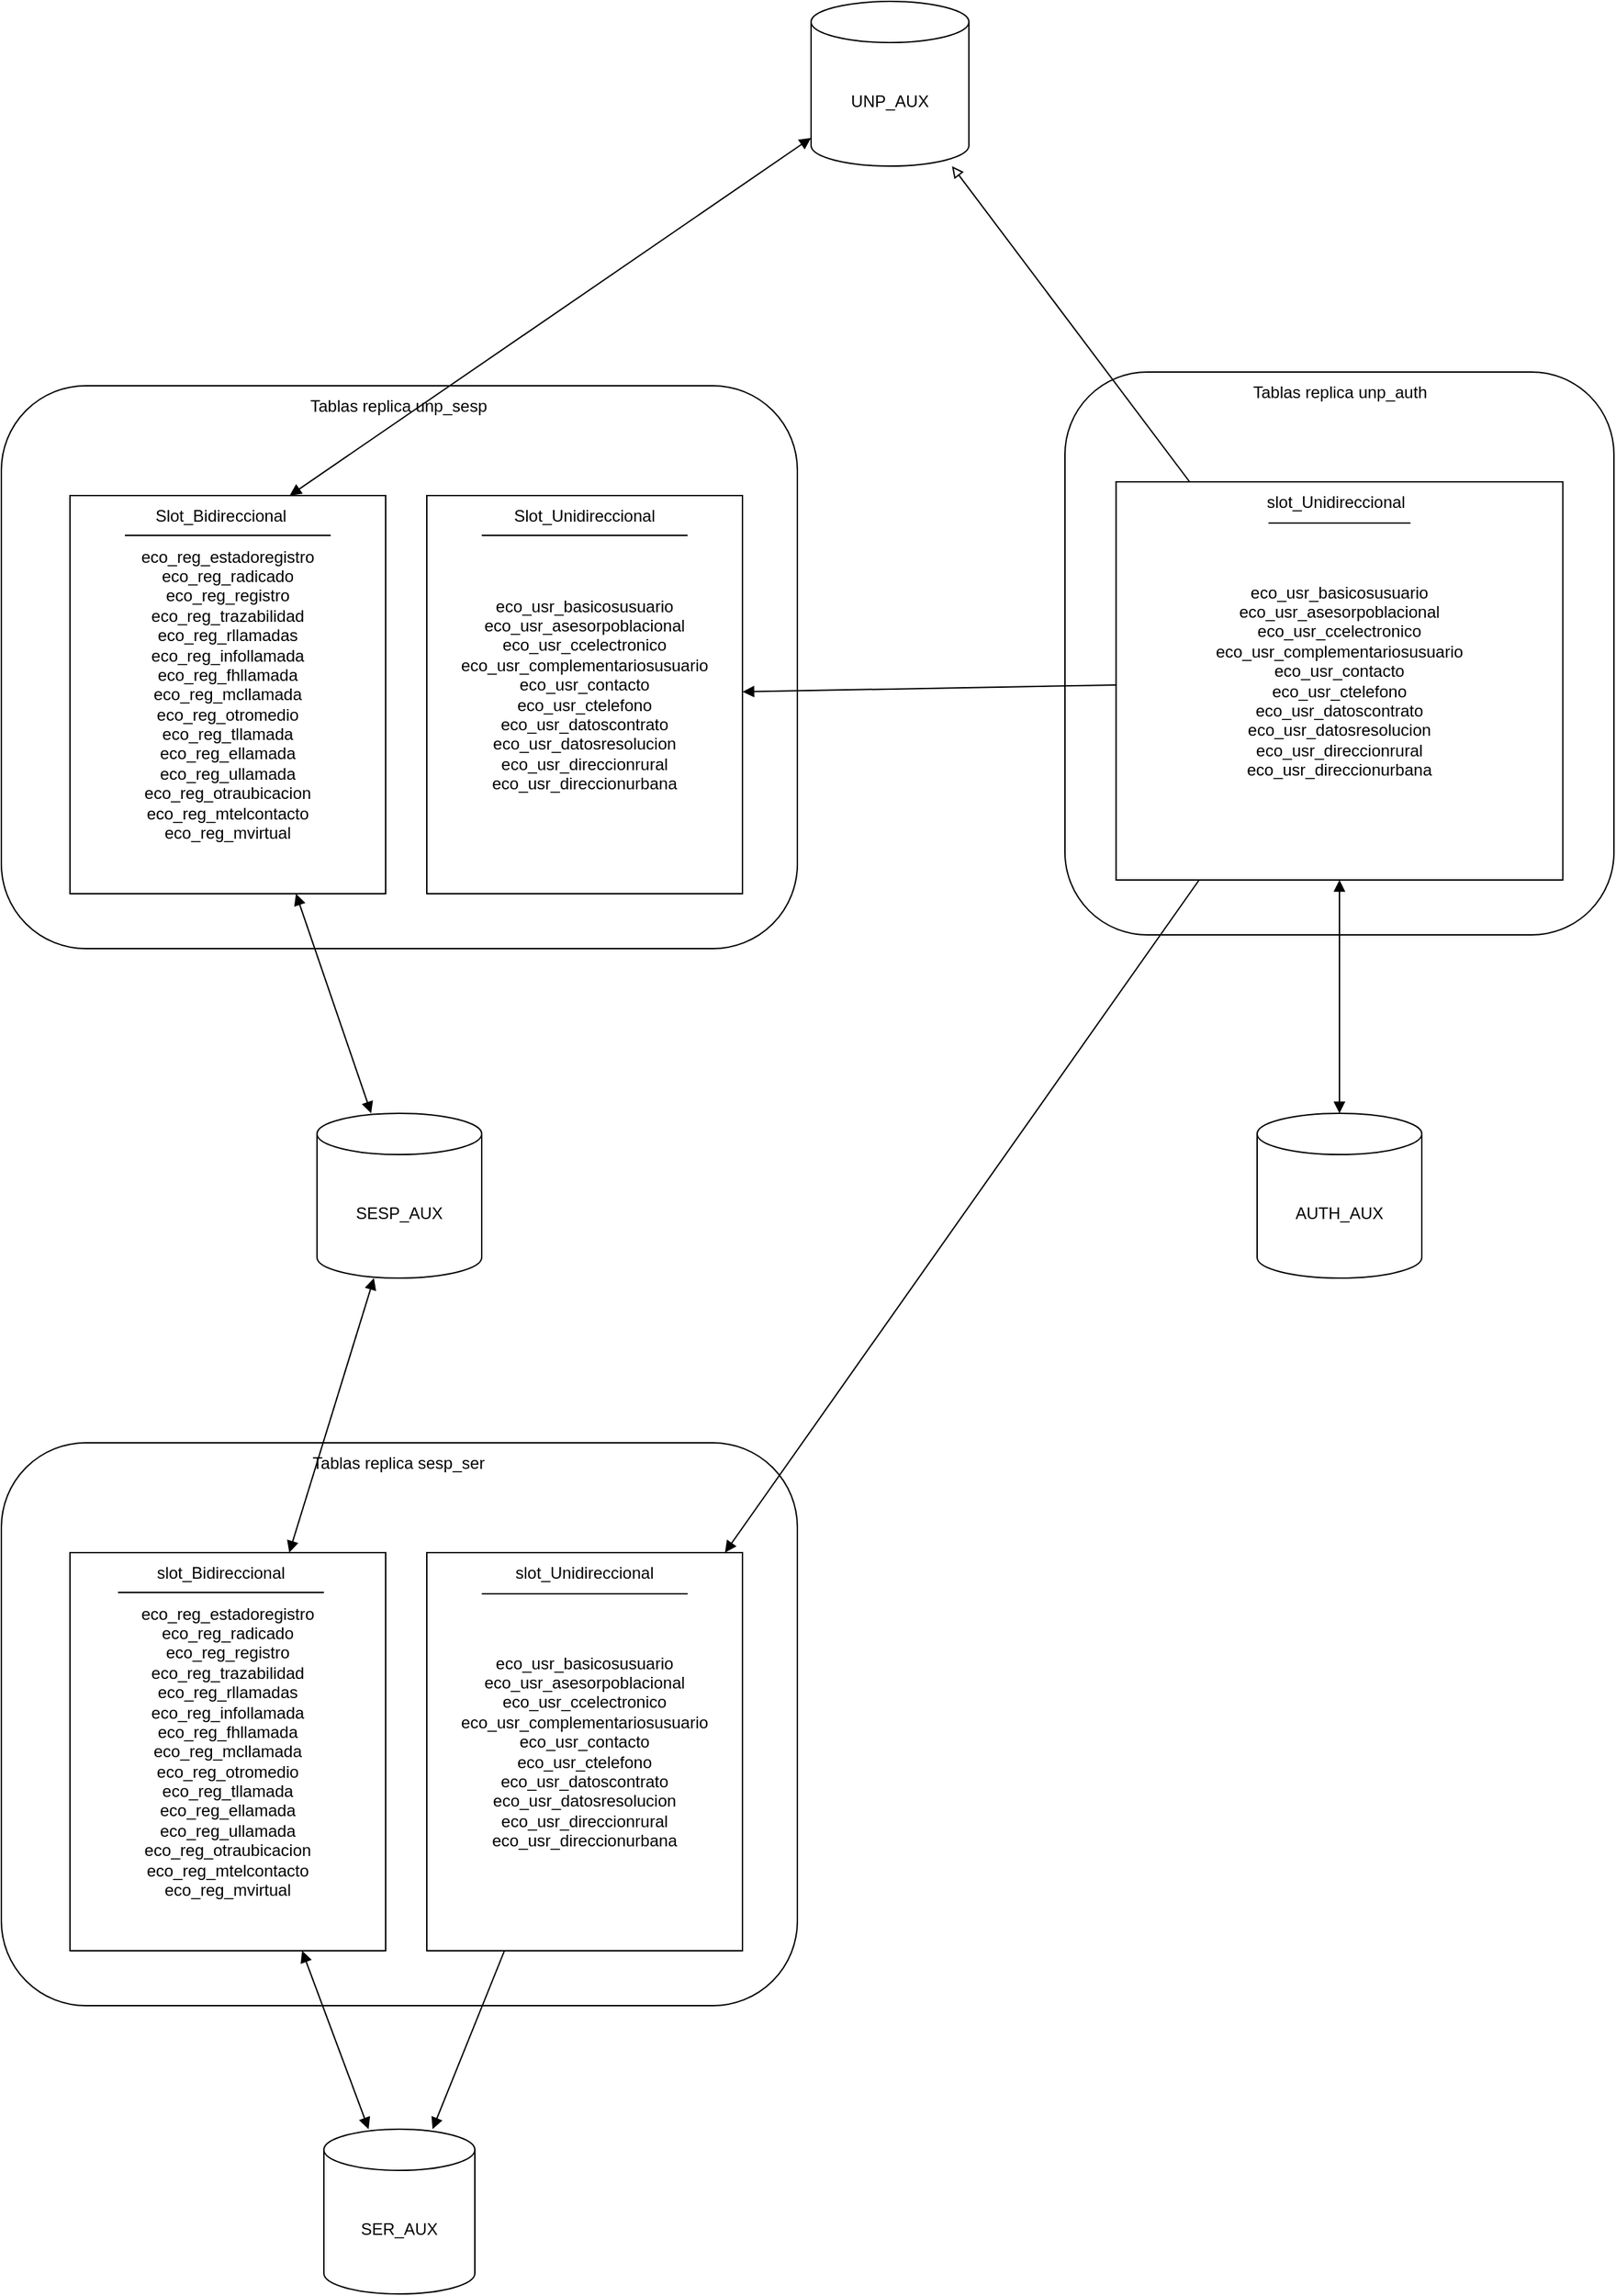<mxfile version="27.0.6">
  <diagram name="Página-1" id="cD-U_-u4l6rcsm08kq4a">
    <mxGraphModel dx="1458" dy="829" grid="1" gridSize="10" guides="1" tooltips="1" connect="1" arrows="1" fold="1" page="1" pageScale="1" pageWidth="5000" pageHeight="2500" math="0" shadow="0">
      <root>
        <mxCell id="0" />
        <mxCell id="1" parent="0" />
        <mxCell id="-sTfq_-YhvA8usg72Ecp-22" value="" style="group" parent="1" vertex="1" connectable="0">
          <mxGeometry x="1045" y="480" width="400" height="510" as="geometry" />
        </mxCell>
        <mxCell id="-sTfq_-YhvA8usg72Ecp-23" value="" style="rounded=1;whiteSpace=wrap;html=1;" parent="-sTfq_-YhvA8usg72Ecp-22" vertex="1">
          <mxGeometry width="400" height="410" as="geometry" />
        </mxCell>
        <mxCell id="-sTfq_-YhvA8usg72Ecp-24" value="Tablas replica unp_auth" style="text;html=1;align=center;verticalAlign=middle;whiteSpace=wrap;rounded=0;" parent="-sTfq_-YhvA8usg72Ecp-22" vertex="1">
          <mxGeometry x="130.68" width="138.65" height="30" as="geometry" />
        </mxCell>
        <mxCell id="-sTfq_-YhvA8usg72Ecp-25" value="eco_usr_basicosusuario&lt;div&gt;eco_usr_asesorpoblacional&lt;/div&gt;&lt;div&gt;eco_usr_ccelectronico&lt;/div&gt;&lt;div&gt;eco_usr_complementariosusuario&lt;/div&gt;&lt;div&gt;eco_usr_contacto&lt;/div&gt;&lt;div&gt;eco_usr_ctelefono&lt;/div&gt;&lt;div&gt;eco_usr_datoscontrato&lt;/div&gt;&lt;div&gt;eco_usr_datosresolucion&lt;/div&gt;&lt;div&gt;eco_usr_direccionrural&lt;/div&gt;&lt;div&gt;eco_usr_direccionurbana&lt;/div&gt;" style="rounded=0;whiteSpace=wrap;html=1;" parent="-sTfq_-YhvA8usg72Ecp-22" vertex="1">
          <mxGeometry x="37.24" y="80" width="325.52" height="290" as="geometry" />
        </mxCell>
        <mxCell id="-sTfq_-YhvA8usg72Ecp-27" value="slot_Unidireccional" style="text;html=1;align=center;verticalAlign=middle;whiteSpace=wrap;rounded=0;" parent="-sTfq_-YhvA8usg72Ecp-22" vertex="1">
          <mxGeometry x="176.555" y="80" width="41.379" height="30" as="geometry" />
        </mxCell>
        <mxCell id="-sTfq_-YhvA8usg72Ecp-38" value="" style="endArrow=none;html=1;rounded=0;" parent="-sTfq_-YhvA8usg72Ecp-22" edge="1">
          <mxGeometry width="50" height="50" relative="1" as="geometry">
            <mxPoint x="148.279" y="110" as="sourcePoint" />
            <mxPoint x="251.727" y="110" as="targetPoint" />
          </mxGeometry>
        </mxCell>
        <mxCell id="-sTfq_-YhvA8usg72Ecp-29" value="" style="group" parent="1" vertex="1" connectable="0">
          <mxGeometry x="270" y="1260" width="580" height="510" as="geometry" />
        </mxCell>
        <mxCell id="-sTfq_-YhvA8usg72Ecp-30" value="" style="rounded=1;whiteSpace=wrap;html=1;" parent="-sTfq_-YhvA8usg72Ecp-29" vertex="1">
          <mxGeometry width="580" height="410" as="geometry" />
        </mxCell>
        <mxCell id="-sTfq_-YhvA8usg72Ecp-31" value="Tablas replica sesp_ser" style="text;html=1;align=center;verticalAlign=middle;whiteSpace=wrap;rounded=0;" parent="-sTfq_-YhvA8usg72Ecp-29" vertex="1">
          <mxGeometry x="219.459" width="141.081" height="30" as="geometry" />
        </mxCell>
        <mxCell id="-sTfq_-YhvA8usg72Ecp-32" value="&lt;div&gt;eco_reg_estadoregistro&lt;/div&gt;&lt;div&gt;eco_reg_radicado&lt;/div&gt;&lt;div&gt;eco_reg_registro&lt;/div&gt;&lt;div&gt;eco_reg_trazabilidad&lt;br&gt;&lt;/div&gt;&lt;div&gt;eco_reg_rllamadas&lt;/div&gt;&lt;div&gt;eco_reg_infollamada&lt;/div&gt;&lt;div&gt;eco_reg_fhllamada&lt;/div&gt;&lt;div&gt;eco_reg_mcllamada&lt;/div&gt;&lt;div&gt;eco_reg_otromedio&lt;/div&gt;&lt;div&gt;eco_reg_tllamada&lt;/div&gt;&lt;div&gt;eco_reg_ellamada&lt;/div&gt;&lt;div&gt;eco_reg_ullamada&lt;/div&gt;&lt;div&gt;eco_reg_otraubicacion&lt;/div&gt;&lt;div&gt;eco_reg_mtelcontacto&lt;/div&gt;&lt;div&gt;eco_reg_mvirtual&lt;/div&gt;" style="rounded=0;whiteSpace=wrap;html=1;" parent="-sTfq_-YhvA8usg72Ecp-29" vertex="1">
          <mxGeometry x="50" y="80" width="230" height="290" as="geometry" />
        </mxCell>
        <mxCell id="-sTfq_-YhvA8usg72Ecp-33" value="eco_usr_basicosusuario&lt;div&gt;eco_usr_asesorpoblacional&lt;/div&gt;&lt;div&gt;eco_usr_ccelectronico&lt;/div&gt;&lt;div&gt;eco_usr_complementariosusuario&lt;/div&gt;&lt;div&gt;eco_usr_contacto&lt;/div&gt;&lt;div&gt;eco_usr_ctelefono&lt;/div&gt;&lt;div&gt;eco_usr_datoscontrato&lt;/div&gt;&lt;div&gt;eco_usr_datosresolucion&lt;/div&gt;&lt;div&gt;eco_usr_direccionrural&lt;/div&gt;&lt;div&gt;eco_usr_direccionurbana&lt;/div&gt;" style="rounded=0;whiteSpace=wrap;html=1;" parent="-sTfq_-YhvA8usg72Ecp-29" vertex="1">
          <mxGeometry x="310" y="80" width="230" height="290" as="geometry" />
        </mxCell>
        <mxCell id="-sTfq_-YhvA8usg72Ecp-34" value="slot_Bidireccional" style="text;html=1;align=center;verticalAlign=middle;whiteSpace=wrap;rounded=0;" parent="-sTfq_-YhvA8usg72Ecp-29" vertex="1">
          <mxGeometry x="130" y="80" width="60" height="30" as="geometry" />
        </mxCell>
        <mxCell id="-sTfq_-YhvA8usg72Ecp-35" value="slot_Unidireccional" style="text;html=1;align=center;verticalAlign=middle;whiteSpace=wrap;rounded=0;" parent="-sTfq_-YhvA8usg72Ecp-29" vertex="1">
          <mxGeometry x="395" y="80" width="60" height="30" as="geometry" />
        </mxCell>
        <mxCell id="-sTfq_-YhvA8usg72Ecp-40" value="" style="endArrow=none;html=1;rounded=0;" parent="-sTfq_-YhvA8usg72Ecp-29" edge="1">
          <mxGeometry width="50" height="50" relative="1" as="geometry">
            <mxPoint x="85" y="109" as="sourcePoint" />
            <mxPoint x="235" y="109" as="targetPoint" />
          </mxGeometry>
        </mxCell>
        <mxCell id="-sTfq_-YhvA8usg72Ecp-41" value="" style="endArrow=none;html=1;rounded=0;" parent="-sTfq_-YhvA8usg72Ecp-29" edge="1">
          <mxGeometry width="50" height="50" relative="1" as="geometry">
            <mxPoint x="350" y="110" as="sourcePoint" />
            <mxPoint x="500" y="110" as="targetPoint" />
          </mxGeometry>
        </mxCell>
        <mxCell id="-sTfq_-YhvA8usg72Ecp-46" value="" style="group" parent="1" vertex="1" connectable="0">
          <mxGeometry x="270" y="490" width="580" height="410" as="geometry" />
        </mxCell>
        <mxCell id="-sTfq_-YhvA8usg72Ecp-1" value="" style="rounded=1;whiteSpace=wrap;html=1;" parent="-sTfq_-YhvA8usg72Ecp-46" vertex="1">
          <mxGeometry width="580" height="410" as="geometry" />
        </mxCell>
        <mxCell id="-sTfq_-YhvA8usg72Ecp-3" value="Tablas replica unp_sesp" style="text;html=1;align=center;verticalAlign=middle;whiteSpace=wrap;rounded=0;" parent="-sTfq_-YhvA8usg72Ecp-46" vertex="1">
          <mxGeometry x="219.459" width="141.081" height="30" as="geometry" />
        </mxCell>
        <mxCell id="-sTfq_-YhvA8usg72Ecp-7" value="&lt;div&gt;eco_reg_estadoregistro&lt;/div&gt;&lt;div&gt;eco_reg_radicado&lt;/div&gt;&lt;div&gt;eco_reg_registro&lt;/div&gt;&lt;div&gt;eco_reg_trazabilidad&lt;br&gt;&lt;/div&gt;&lt;div&gt;eco_reg_rllamadas&lt;/div&gt;&lt;div&gt;eco_reg_infollamada&lt;/div&gt;&lt;div&gt;eco_reg_fhllamada&lt;/div&gt;&lt;div&gt;eco_reg_mcllamada&lt;/div&gt;&lt;div&gt;eco_reg_otromedio&lt;/div&gt;&lt;div&gt;eco_reg_tllamada&lt;/div&gt;&lt;div&gt;eco_reg_ellamada&lt;/div&gt;&lt;div&gt;eco_reg_ullamada&lt;/div&gt;&lt;div&gt;eco_reg_otraubicacion&lt;/div&gt;&lt;div&gt;eco_reg_mtelcontacto&lt;/div&gt;&lt;div&gt;eco_reg_mvirtual&lt;/div&gt;" style="rounded=0;whiteSpace=wrap;html=1;" parent="-sTfq_-YhvA8usg72Ecp-46" vertex="1">
          <mxGeometry x="50" y="80" width="230" height="290" as="geometry" />
        </mxCell>
        <mxCell id="-sTfq_-YhvA8usg72Ecp-12" value="eco_usr_basicosusuario&lt;div&gt;eco_usr_asesorpoblacional&lt;/div&gt;&lt;div&gt;eco_usr_ccelectronico&lt;/div&gt;&lt;div&gt;eco_usr_complementariosusuario&lt;/div&gt;&lt;div&gt;eco_usr_contacto&lt;/div&gt;&lt;div&gt;eco_usr_ctelefono&lt;/div&gt;&lt;div&gt;eco_usr_datoscontrato&lt;/div&gt;&lt;div&gt;eco_usr_datosresolucion&lt;/div&gt;&lt;div&gt;eco_usr_direccionrural&lt;/div&gt;&lt;div&gt;eco_usr_direccionurbana&lt;/div&gt;" style="rounded=0;whiteSpace=wrap;html=1;" parent="-sTfq_-YhvA8usg72Ecp-46" vertex="1">
          <mxGeometry x="310" y="80" width="230" height="290" as="geometry" />
        </mxCell>
        <mxCell id="-sTfq_-YhvA8usg72Ecp-13" value="Slot_Bidireccional" style="text;html=1;align=center;verticalAlign=middle;whiteSpace=wrap;rounded=0;" parent="-sTfq_-YhvA8usg72Ecp-46" vertex="1">
          <mxGeometry x="130" y="80" width="60" height="30" as="geometry" />
        </mxCell>
        <mxCell id="-sTfq_-YhvA8usg72Ecp-14" value="Slot_Unidireccional" style="text;html=1;align=center;verticalAlign=middle;whiteSpace=wrap;rounded=0;" parent="-sTfq_-YhvA8usg72Ecp-46" vertex="1">
          <mxGeometry x="395" y="80" width="60" height="30" as="geometry" />
        </mxCell>
        <mxCell id="-sTfq_-YhvA8usg72Ecp-36" value="" style="endArrow=none;html=1;rounded=0;" parent="-sTfq_-YhvA8usg72Ecp-46" edge="1">
          <mxGeometry width="50" height="50" relative="1" as="geometry">
            <mxPoint x="90" y="109" as="sourcePoint" />
            <mxPoint x="240" y="109" as="targetPoint" />
          </mxGeometry>
        </mxCell>
        <mxCell id="-sTfq_-YhvA8usg72Ecp-37" value="" style="endArrow=none;html=1;rounded=0;" parent="-sTfq_-YhvA8usg72Ecp-46" edge="1">
          <mxGeometry width="50" height="50" relative="1" as="geometry">
            <mxPoint x="350" y="109" as="sourcePoint" />
            <mxPoint x="500" y="109" as="targetPoint" />
          </mxGeometry>
        </mxCell>
        <mxCell id="-sTfq_-YhvA8usg72Ecp-49" value="UNP_AUX" style="shape=cylinder3;whiteSpace=wrap;html=1;boundedLbl=1;backgroundOutline=1;size=15;" parent="1" vertex="1">
          <mxGeometry x="860" y="210" width="115" height="120" as="geometry" />
        </mxCell>
        <mxCell id="-sTfq_-YhvA8usg72Ecp-50" value="SER_AUX" style="shape=cylinder3;whiteSpace=wrap;html=1;boundedLbl=1;backgroundOutline=1;size=15;" parent="1" vertex="1">
          <mxGeometry x="505" y="1760" width="110" height="120" as="geometry" />
        </mxCell>
        <mxCell id="-sTfq_-YhvA8usg72Ecp-51" value="SESP_AUX" style="shape=cylinder3;whiteSpace=wrap;html=1;boundedLbl=1;backgroundOutline=1;size=15;" parent="1" vertex="1">
          <mxGeometry x="500" y="1020" width="120" height="120" as="geometry" />
        </mxCell>
        <mxCell id="-sTfq_-YhvA8usg72Ecp-52" value="AUTH_AUX" style="shape=cylinder3;whiteSpace=wrap;html=1;boundedLbl=1;backgroundOutline=1;size=15;" parent="1" vertex="1">
          <mxGeometry x="1185" y="1020" width="120" height="120" as="geometry" />
        </mxCell>
        <mxCell id="-sTfq_-YhvA8usg72Ecp-54" value="" style="endArrow=none;html=1;rounded=0;endFill=1;startFill=1;startArrow=block;" parent="1" source="-sTfq_-YhvA8usg72Ecp-12" target="-sTfq_-YhvA8usg72Ecp-25" edge="1">
          <mxGeometry width="50" height="50" relative="1" as="geometry">
            <mxPoint x="800" y="420" as="sourcePoint" />
            <mxPoint x="850" y="370" as="targetPoint" />
          </mxGeometry>
        </mxCell>
        <mxCell id="-sTfq_-YhvA8usg72Ecp-55" value="" style="endArrow=none;html=1;rounded=0;startArrow=block;startFill=0;endFill=1;" parent="1" source="-sTfq_-YhvA8usg72Ecp-49" target="-sTfq_-YhvA8usg72Ecp-25" edge="1">
          <mxGeometry width="50" height="50" relative="1" as="geometry">
            <mxPoint x="1000" y="480" as="sourcePoint" />
            <mxPoint x="1135" y="320" as="targetPoint" />
          </mxGeometry>
        </mxCell>
        <mxCell id="-sTfq_-YhvA8usg72Ecp-56" value="" style="endArrow=block;html=1;rounded=0;startArrow=block;startFill=1;endFill=1;" parent="1" source="-sTfq_-YhvA8usg72Ecp-51" target="-sTfq_-YhvA8usg72Ecp-7" edge="1">
          <mxGeometry width="50" height="50" relative="1" as="geometry">
            <mxPoint x="720" y="1070" as="sourcePoint" />
            <mxPoint x="855" y="910" as="targetPoint" />
          </mxGeometry>
        </mxCell>
        <mxCell id="-sTfq_-YhvA8usg72Ecp-58" value="" style="endArrow=block;html=1;rounded=0;endFill=1;startArrow=block;startFill=1;" parent="1" source="-sTfq_-YhvA8usg72Ecp-25" target="-sTfq_-YhvA8usg72Ecp-52" edge="1">
          <mxGeometry width="50" height="50" relative="1" as="geometry">
            <mxPoint x="990" y="920" as="sourcePoint" />
            <mxPoint x="1108" y="1070" as="targetPoint" />
          </mxGeometry>
        </mxCell>
        <mxCell id="-sTfq_-YhvA8usg72Ecp-60" value="" style="endArrow=block;html=1;rounded=0;startArrow=block;startFill=1;endFill=1;" parent="1" source="-sTfq_-YhvA8usg72Ecp-32" target="-sTfq_-YhvA8usg72Ecp-51" edge="1">
          <mxGeometry width="50" height="50" relative="1" as="geometry">
            <mxPoint x="434" y="1190" as="sourcePoint" />
            <mxPoint x="380" y="1030" as="targetPoint" />
          </mxGeometry>
        </mxCell>
        <mxCell id="-sTfq_-YhvA8usg72Ecp-61" value="" style="endArrow=none;html=1;rounded=0;endFill=1;startFill=1;startArrow=block;" parent="1" source="-sTfq_-YhvA8usg72Ecp-50" target="-sTfq_-YhvA8usg72Ecp-33" edge="1">
          <mxGeometry width="50" height="50" relative="1" as="geometry">
            <mxPoint x="947" y="1840" as="sourcePoint" />
            <mxPoint x="880" y="1640" as="targetPoint" />
          </mxGeometry>
        </mxCell>
        <mxCell id="-sTfq_-YhvA8usg72Ecp-62" value="" style="endArrow=block;html=1;rounded=0;startArrow=block;startFill=1;endFill=1;" parent="1" source="-sTfq_-YhvA8usg72Ecp-50" target="-sTfq_-YhvA8usg72Ecp-32" edge="1">
          <mxGeometry width="50" height="50" relative="1" as="geometry">
            <mxPoint x="350" y="1920" as="sourcePoint" />
            <mxPoint x="403" y="1790" as="targetPoint" />
          </mxGeometry>
        </mxCell>
        <mxCell id="-sTfq_-YhvA8usg72Ecp-63" value="" style="endArrow=block;html=1;rounded=0;endFill=1;startFill=1;startArrow=block;exitX=0.696;exitY=0;exitDx=0;exitDy=0;exitPerimeter=0;" parent="1" source="-sTfq_-YhvA8usg72Ecp-7" target="-sTfq_-YhvA8usg72Ecp-49" edge="1">
          <mxGeometry width="50" height="50" relative="1" as="geometry">
            <mxPoint x="540" y="375" as="sourcePoint" />
            <mxPoint x="812" y="370" as="targetPoint" />
          </mxGeometry>
        </mxCell>
        <mxCell id="Vz7aEOK7TQxu1i3zODMW-1" value="" style="endArrow=none;html=1;rounded=0;endFill=1;startFill=1;startArrow=block;" edge="1" parent="1" source="-sTfq_-YhvA8usg72Ecp-33" target="-sTfq_-YhvA8usg72Ecp-25">
          <mxGeometry width="50" height="50" relative="1" as="geometry">
            <mxPoint x="980" y="785" as="sourcePoint" />
            <mxPoint x="1252" y="780" as="targetPoint" />
          </mxGeometry>
        </mxCell>
      </root>
    </mxGraphModel>
  </diagram>
</mxfile>
